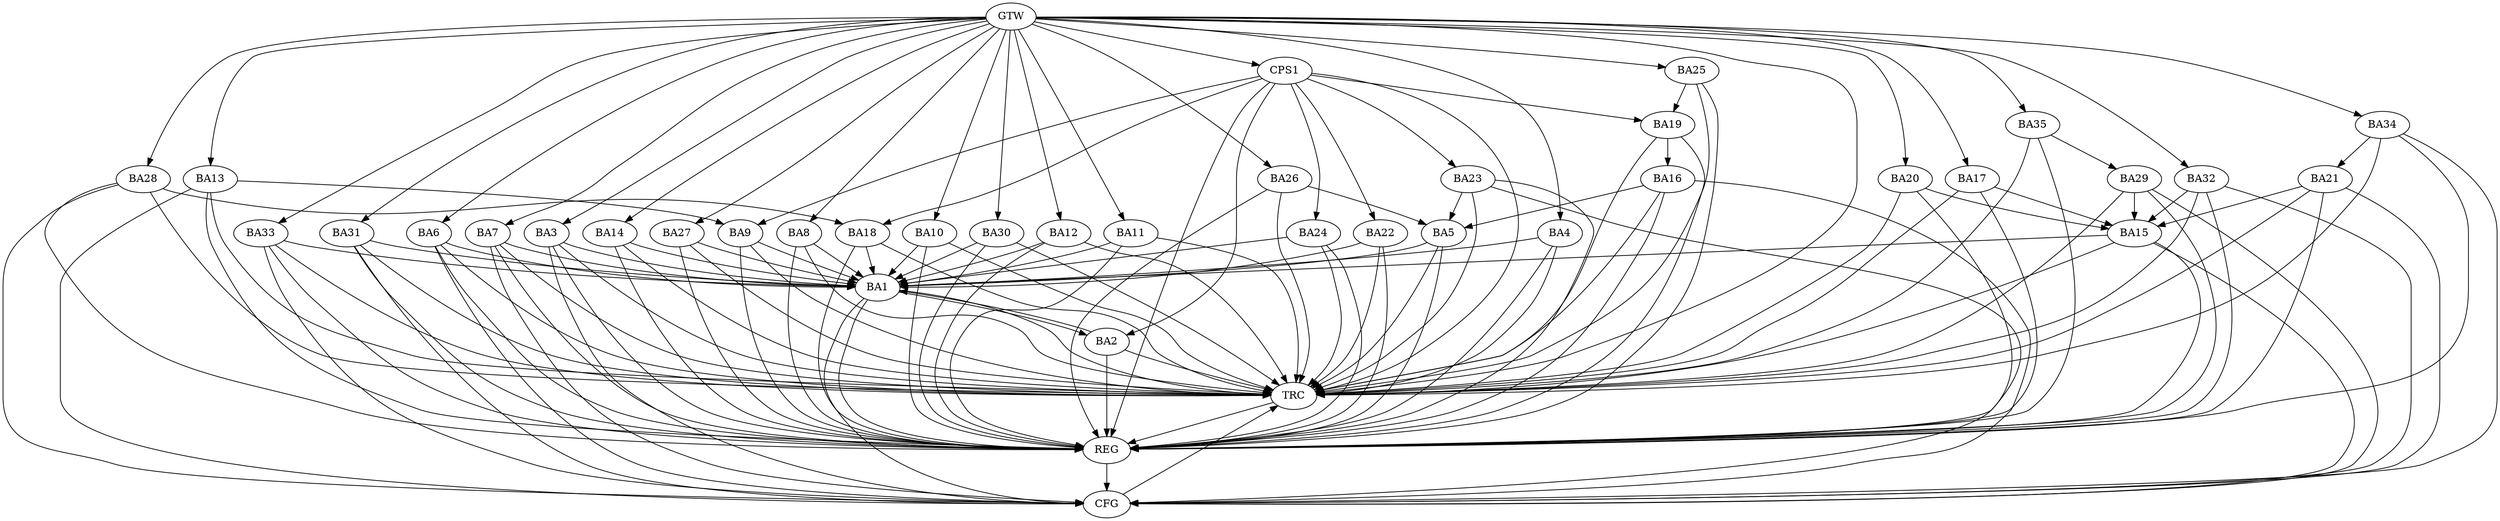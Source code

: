 strict digraph G {
  BA1 [ label="BA1" ];
  BA2 [ label="BA2" ];
  BA3 [ label="BA3" ];
  BA4 [ label="BA4" ];
  BA5 [ label="BA5" ];
  BA6 [ label="BA6" ];
  BA7 [ label="BA7" ];
  BA8 [ label="BA8" ];
  BA9 [ label="BA9" ];
  BA10 [ label="BA10" ];
  BA11 [ label="BA11" ];
  BA12 [ label="BA12" ];
  BA13 [ label="BA13" ];
  BA14 [ label="BA14" ];
  BA15 [ label="BA15" ];
  BA16 [ label="BA16" ];
  BA17 [ label="BA17" ];
  BA18 [ label="BA18" ];
  BA19 [ label="BA19" ];
  BA20 [ label="BA20" ];
  BA21 [ label="BA21" ];
  BA22 [ label="BA22" ];
  BA23 [ label="BA23" ];
  BA24 [ label="BA24" ];
  BA25 [ label="BA25" ];
  BA26 [ label="BA26" ];
  BA27 [ label="BA27" ];
  BA28 [ label="BA28" ];
  BA29 [ label="BA29" ];
  BA30 [ label="BA30" ];
  BA31 [ label="BA31" ];
  BA32 [ label="BA32" ];
  BA33 [ label="BA33" ];
  BA34 [ label="BA34" ];
  BA35 [ label="BA35" ];
  CPS1 [ label="CPS1" ];
  GTW [ label="GTW" ];
  REG [ label="REG" ];
  CFG [ label="CFG" ];
  TRC [ label="TRC" ];
  BA1 -> BA2;
  BA2 -> BA1;
  BA3 -> BA1;
  BA4 -> BA1;
  BA5 -> BA1;
  BA6 -> BA1;
  BA7 -> BA1;
  BA8 -> BA1;
  BA9 -> BA1;
  BA10 -> BA1;
  BA11 -> BA1;
  BA12 -> BA1;
  BA13 -> BA9;
  BA14 -> BA1;
  BA15 -> BA1;
  BA16 -> BA5;
  BA17 -> BA15;
  BA18 -> BA1;
  BA19 -> BA16;
  BA20 -> BA15;
  BA21 -> BA15;
  BA22 -> BA1;
  BA23 -> BA5;
  BA24 -> BA1;
  BA25 -> BA19;
  BA26 -> BA5;
  BA27 -> BA1;
  BA28 -> BA18;
  BA29 -> BA15;
  BA30 -> BA1;
  BA31 -> BA1;
  BA32 -> BA15;
  BA33 -> BA1;
  BA34 -> BA21;
  BA35 -> BA29;
  CPS1 -> BA22;
  CPS1 -> BA19;
  CPS1 -> BA24;
  CPS1 -> BA18;
  CPS1 -> BA9;
  CPS1 -> BA2;
  CPS1 -> BA23;
  GTW -> BA3;
  GTW -> BA4;
  GTW -> BA6;
  GTW -> BA7;
  GTW -> BA8;
  GTW -> BA10;
  GTW -> BA11;
  GTW -> BA12;
  GTW -> BA13;
  GTW -> BA14;
  GTW -> BA17;
  GTW -> BA20;
  GTW -> BA25;
  GTW -> BA26;
  GTW -> BA27;
  GTW -> BA28;
  GTW -> BA30;
  GTW -> BA31;
  GTW -> BA32;
  GTW -> BA33;
  GTW -> BA34;
  GTW -> BA35;
  GTW -> CPS1;
  BA1 -> REG;
  BA2 -> REG;
  BA3 -> REG;
  BA4 -> REG;
  BA5 -> REG;
  BA6 -> REG;
  BA7 -> REG;
  BA8 -> REG;
  BA9 -> REG;
  BA10 -> REG;
  BA11 -> REG;
  BA12 -> REG;
  BA13 -> REG;
  BA14 -> REG;
  BA15 -> REG;
  BA16 -> REG;
  BA17 -> REG;
  BA18 -> REG;
  BA19 -> REG;
  BA20 -> REG;
  BA21 -> REG;
  BA22 -> REG;
  BA23 -> REG;
  BA24 -> REG;
  BA25 -> REG;
  BA26 -> REG;
  BA27 -> REG;
  BA28 -> REG;
  BA29 -> REG;
  BA30 -> REG;
  BA31 -> REG;
  BA32 -> REG;
  BA33 -> REG;
  BA34 -> REG;
  BA35 -> REG;
  CPS1 -> REG;
  BA6 -> CFG;
  BA1 -> CFG;
  BA21 -> CFG;
  BA28 -> CFG;
  BA7 -> CFG;
  BA31 -> CFG;
  BA34 -> CFG;
  BA23 -> CFG;
  BA15 -> CFG;
  BA32 -> CFG;
  BA13 -> CFG;
  BA16 -> CFG;
  BA3 -> CFG;
  BA33 -> CFG;
  BA29 -> CFG;
  REG -> CFG;
  BA1 -> TRC;
  BA2 -> TRC;
  BA3 -> TRC;
  BA4 -> TRC;
  BA5 -> TRC;
  BA6 -> TRC;
  BA7 -> TRC;
  BA8 -> TRC;
  BA9 -> TRC;
  BA10 -> TRC;
  BA11 -> TRC;
  BA12 -> TRC;
  BA13 -> TRC;
  BA14 -> TRC;
  BA15 -> TRC;
  BA16 -> TRC;
  BA17 -> TRC;
  BA18 -> TRC;
  BA19 -> TRC;
  BA20 -> TRC;
  BA21 -> TRC;
  BA22 -> TRC;
  BA23 -> TRC;
  BA24 -> TRC;
  BA25 -> TRC;
  BA26 -> TRC;
  BA27 -> TRC;
  BA28 -> TRC;
  BA29 -> TRC;
  BA30 -> TRC;
  BA31 -> TRC;
  BA32 -> TRC;
  BA33 -> TRC;
  BA34 -> TRC;
  BA35 -> TRC;
  CPS1 -> TRC;
  GTW -> TRC;
  CFG -> TRC;
  TRC -> REG;
}

